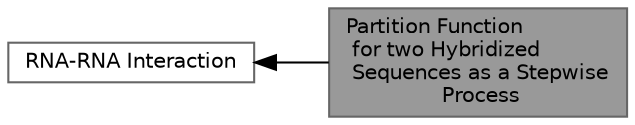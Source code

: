 digraph "Partition Function for two Hybridized Sequences as a Stepwise Process"
{
 // INTERACTIVE_SVG=YES
 // LATEX_PDF_SIZE
  bgcolor="transparent";
  edge [fontname=Helvetica,fontsize=10,labelfontname=Helvetica,labelfontsize=10];
  node [fontname=Helvetica,fontsize=10,shape=box,height=0.2,width=0.4];
  rankdir=LR;
  Node2 [label="RNA-RNA Interaction",height=0.2,width=0.4,color="grey40", fillcolor="white", style="filled",URL="$group__cofold.html",tooltip=" "];
  Node1 [label="Partition Function\l for two Hybridized\l Sequences as a Stepwise\l Process",height=0.2,width=0.4,color="gray40", fillcolor="grey60", style="filled", fontcolor="black",tooltip="RNA-RNA interaction as a stepwise process."];
  Node2->Node1 [shape=plaintext, dir="back", style="solid"];
}

